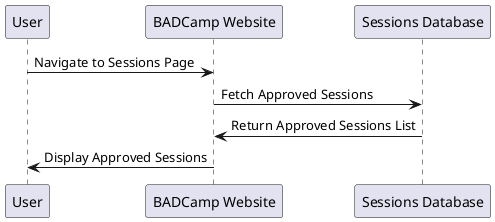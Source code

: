 @startuml
participant User as U
participant "BADCamp Website" as W
participant "Sessions Database" as DB

U -> W : Navigate to Sessions Page
W -> DB : Fetch Approved Sessions
DB -> W : Return Approved Sessions List
W -> U : Display Approved Sessions
@enduml